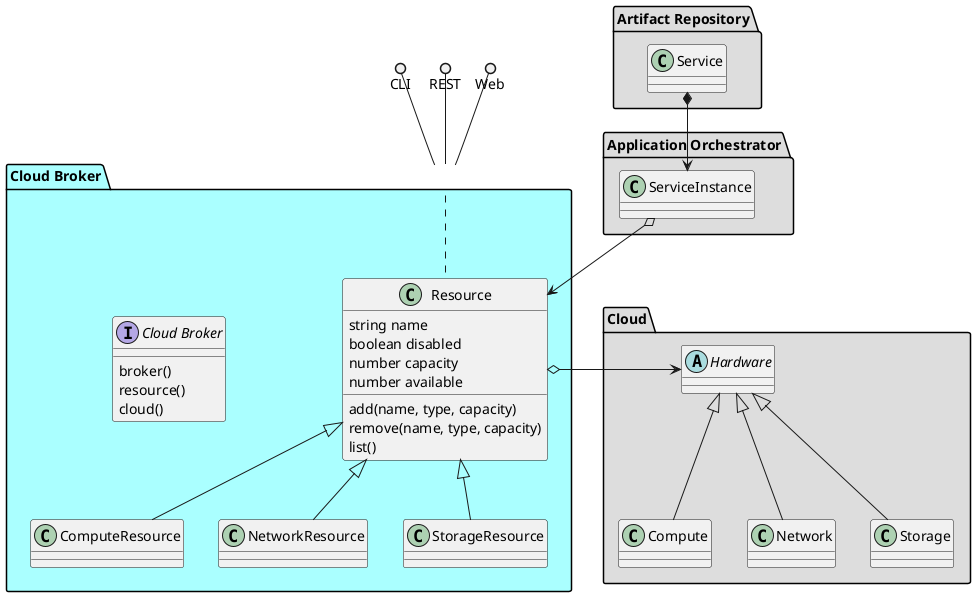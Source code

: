 @startuml

package "Cloud Broker" #aaffff {
    interface "Cloud Broker" {
      broker()
      resource()
      cloud()
    }
    class Resource {
      string name
      boolean disabled
      number capacity
      number available
      add(name, type, capacity)
      remove(name, type, capacity)
      list()
    }
    class ComputeResource {
    }
    class NetworkResource {
    }
    class StorageResource {
    }
    Resource <|-- ComputeResource
    Resource <|-- StorageResource
    Resource <|-- NetworkResource
}
package Cloud #dddddd {
  abstract Hardware {
  }
  class Compute {
  }
  class Network {
  }
  class Storage {
  }
  Hardware <|-- Compute
  Hardware <|-- Storage
  Hardware <|-- Network
}

package "Artifact Repository" #dddddd {
  class "Service" {
  }
}

package "Application Orchestrator" #dddddd {
  class "ServiceInstance" {
  }
}

CLI ()-- "Cloud Broker"
REST ()-- "Cloud Broker"
Web ()-- "Cloud Broker"
"Cloud Broker" .. Resource

Resource o-> Hardware

ServiceInstance o--> Resource
Service *--> ServiceInstance

@enduml

